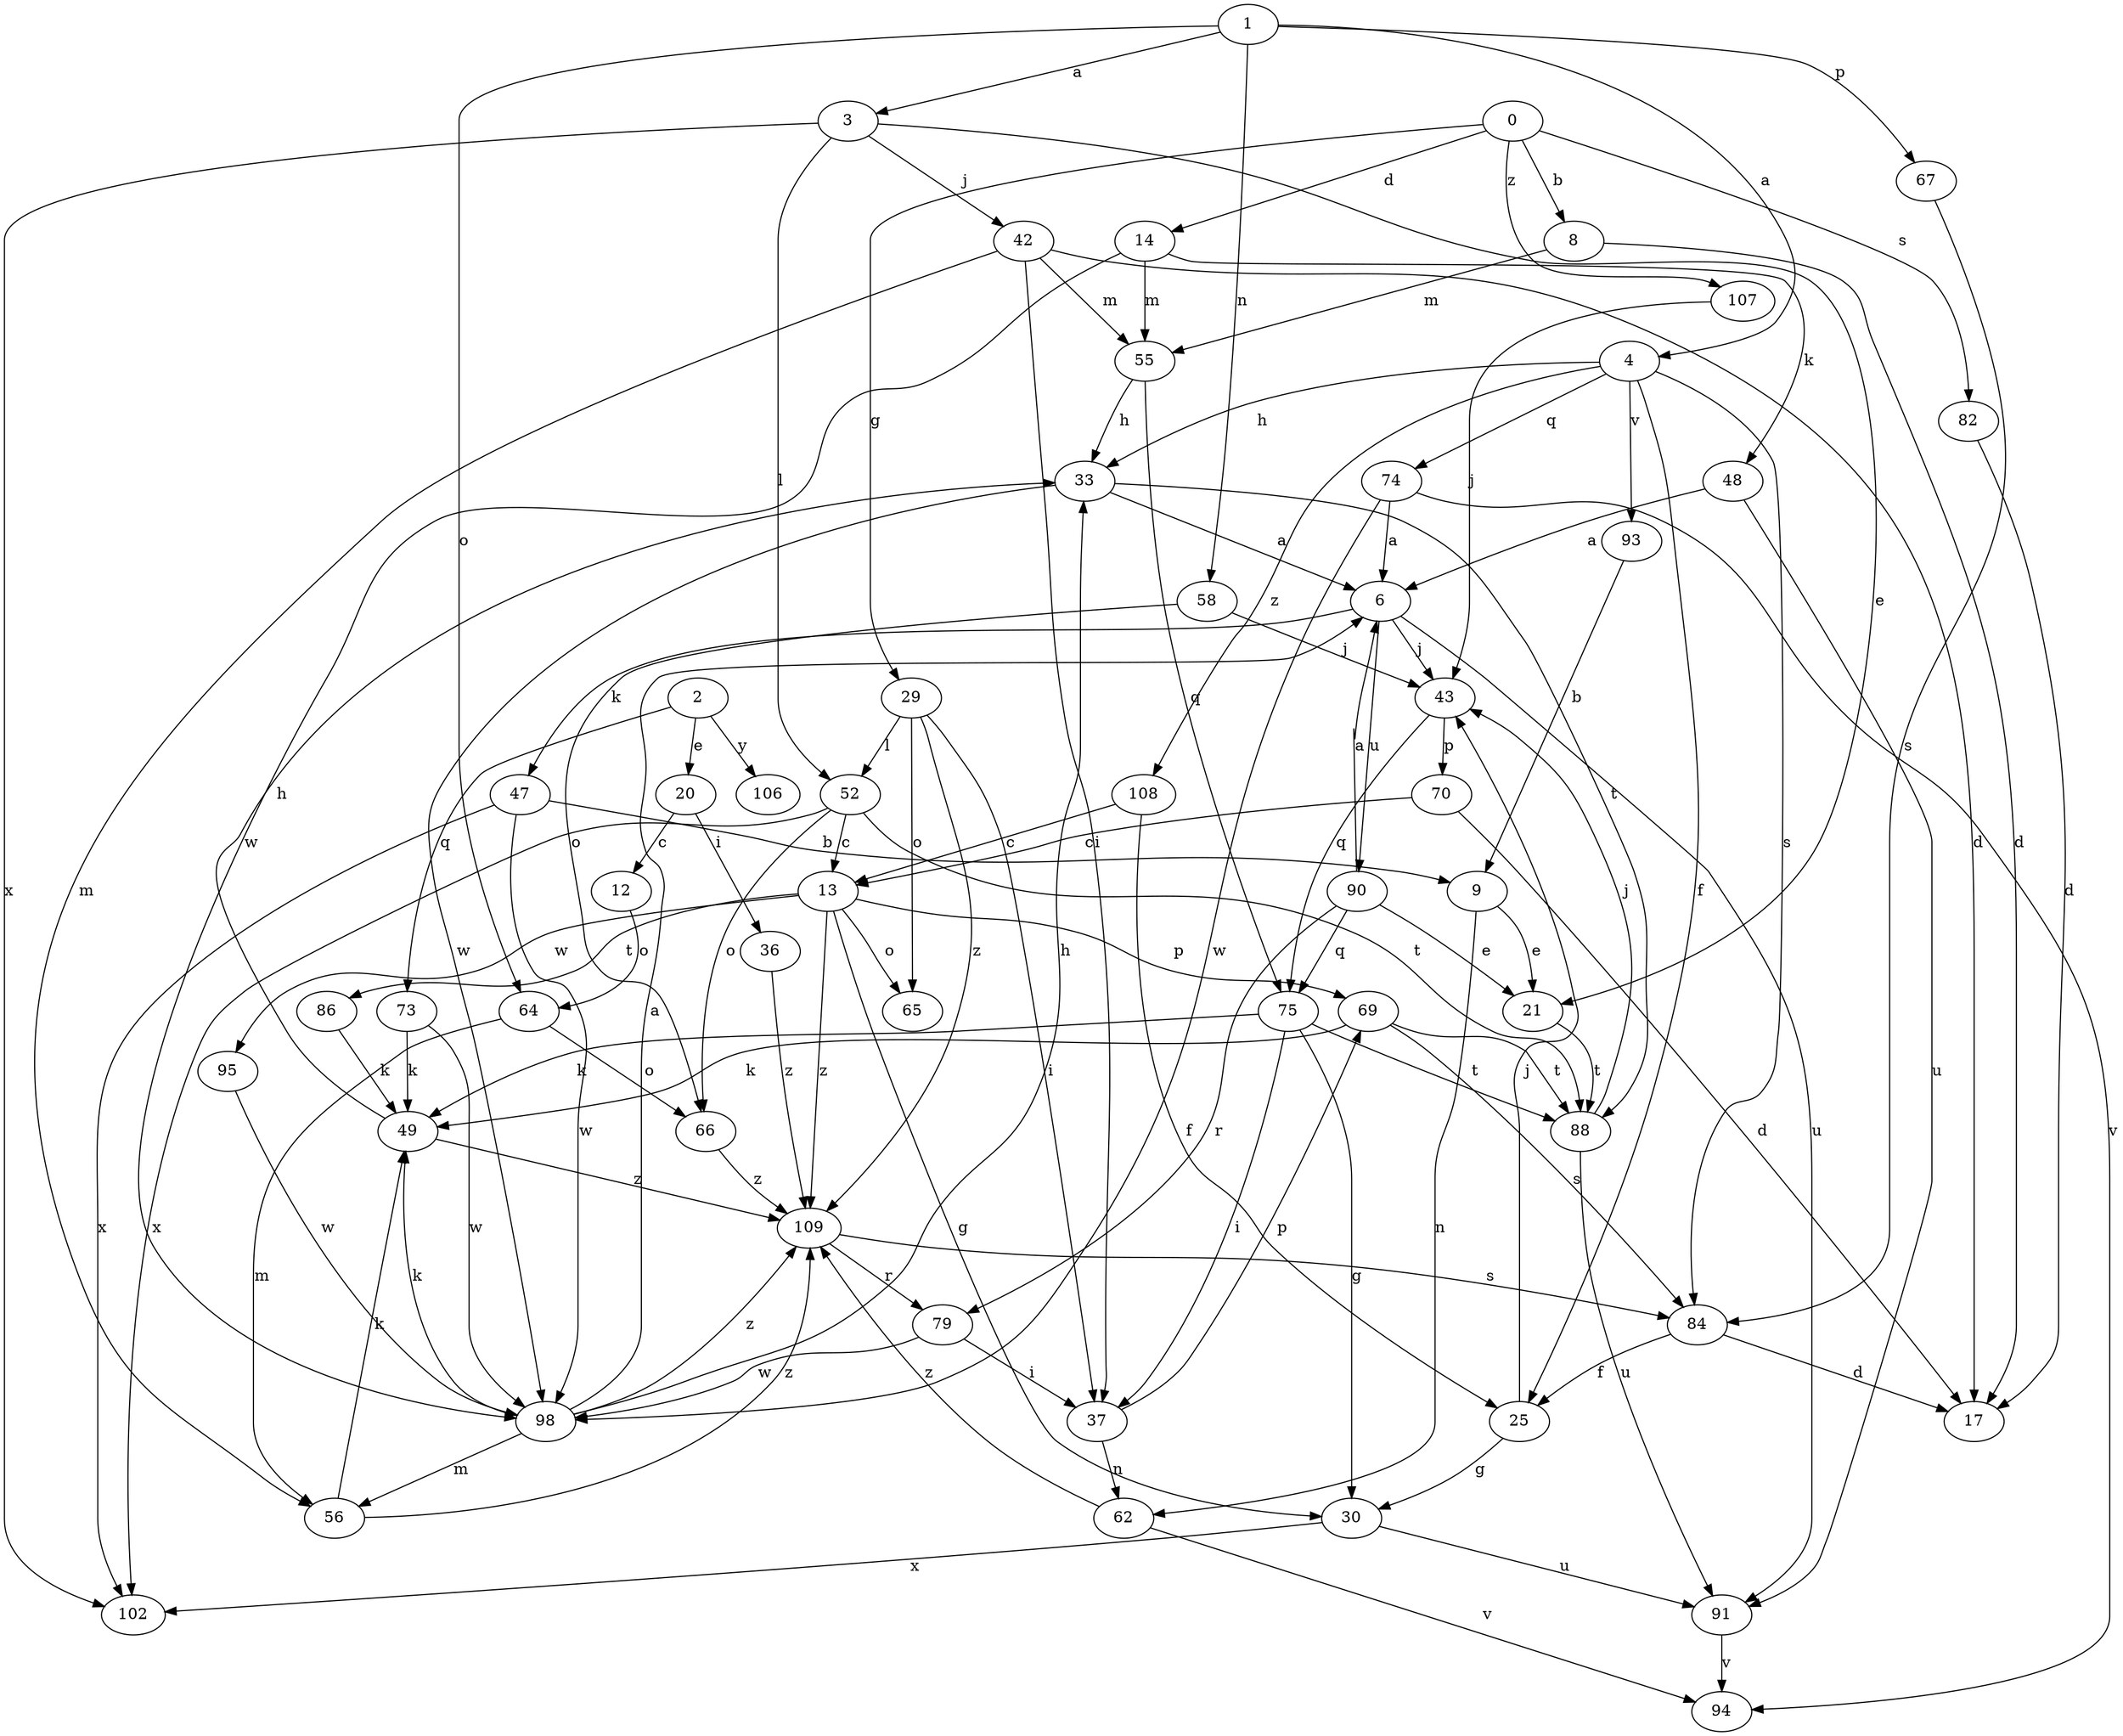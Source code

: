 strict digraph  {
0;
1;
2;
3;
4;
6;
8;
9;
12;
13;
14;
17;
20;
21;
25;
29;
30;
33;
36;
37;
42;
43;
47;
48;
49;
52;
55;
56;
58;
62;
64;
65;
66;
67;
69;
70;
73;
74;
75;
79;
82;
84;
86;
88;
90;
91;
93;
94;
95;
98;
102;
106;
107;
108;
109;
0 -> 8  [label=b];
0 -> 14  [label=d];
0 -> 29  [label=g];
0 -> 82  [label=s];
0 -> 107  [label=z];
1 -> 3  [label=a];
1 -> 4  [label=a];
1 -> 58  [label=n];
1 -> 64  [label=o];
1 -> 67  [label=p];
2 -> 20  [label=e];
2 -> 73  [label=q];
2 -> 106  [label=y];
3 -> 21  [label=e];
3 -> 42  [label=j];
3 -> 52  [label=l];
3 -> 102  [label=x];
4 -> 25  [label=f];
4 -> 33  [label=h];
4 -> 74  [label=q];
4 -> 84  [label=s];
4 -> 93  [label=v];
4 -> 108  [label=z];
6 -> 43  [label=j];
6 -> 47  [label=k];
6 -> 90  [label=u];
6 -> 91  [label=u];
8 -> 17  [label=d];
8 -> 55  [label=m];
9 -> 21  [label=e];
9 -> 62  [label=n];
12 -> 64  [label=o];
13 -> 30  [label=g];
13 -> 65  [label=o];
13 -> 69  [label=p];
13 -> 86  [label=t];
13 -> 95  [label=w];
13 -> 109  [label=z];
14 -> 48  [label=k];
14 -> 55  [label=m];
14 -> 98  [label=w];
20 -> 12  [label=c];
20 -> 36  [label=i];
21 -> 88  [label=t];
25 -> 30  [label=g];
25 -> 43  [label=j];
29 -> 37  [label=i];
29 -> 52  [label=l];
29 -> 65  [label=o];
29 -> 109  [label=z];
30 -> 91  [label=u];
30 -> 102  [label=x];
33 -> 6  [label=a];
33 -> 88  [label=t];
33 -> 98  [label=w];
36 -> 109  [label=z];
37 -> 62  [label=n];
37 -> 69  [label=p];
42 -> 17  [label=d];
42 -> 37  [label=i];
42 -> 55  [label=m];
42 -> 56  [label=m];
43 -> 70  [label=p];
43 -> 75  [label=q];
47 -> 9  [label=b];
47 -> 98  [label=w];
47 -> 102  [label=x];
48 -> 6  [label=a];
48 -> 91  [label=u];
49 -> 33  [label=h];
49 -> 109  [label=z];
52 -> 13  [label=c];
52 -> 66  [label=o];
52 -> 88  [label=t];
52 -> 102  [label=x];
55 -> 33  [label=h];
55 -> 75  [label=q];
56 -> 49  [label=k];
56 -> 109  [label=z];
58 -> 43  [label=j];
58 -> 66  [label=o];
62 -> 94  [label=v];
62 -> 109  [label=z];
64 -> 56  [label=m];
64 -> 66  [label=o];
66 -> 109  [label=z];
67 -> 84  [label=s];
69 -> 49  [label=k];
69 -> 84  [label=s];
69 -> 88  [label=t];
70 -> 13  [label=c];
70 -> 17  [label=d];
73 -> 49  [label=k];
73 -> 98  [label=w];
74 -> 6  [label=a];
74 -> 94  [label=v];
74 -> 98  [label=w];
75 -> 30  [label=g];
75 -> 37  [label=i];
75 -> 49  [label=k];
75 -> 88  [label=t];
79 -> 37  [label=i];
79 -> 98  [label=w];
82 -> 17  [label=d];
84 -> 17  [label=d];
84 -> 25  [label=f];
86 -> 49  [label=k];
88 -> 43  [label=j];
88 -> 91  [label=u];
90 -> 6  [label=a];
90 -> 21  [label=e];
90 -> 75  [label=q];
90 -> 79  [label=r];
91 -> 94  [label=v];
93 -> 9  [label=b];
95 -> 98  [label=w];
98 -> 6  [label=a];
98 -> 33  [label=h];
98 -> 49  [label=k];
98 -> 56  [label=m];
98 -> 109  [label=z];
107 -> 43  [label=j];
108 -> 13  [label=c];
108 -> 25  [label=f];
109 -> 79  [label=r];
109 -> 84  [label=s];
}
